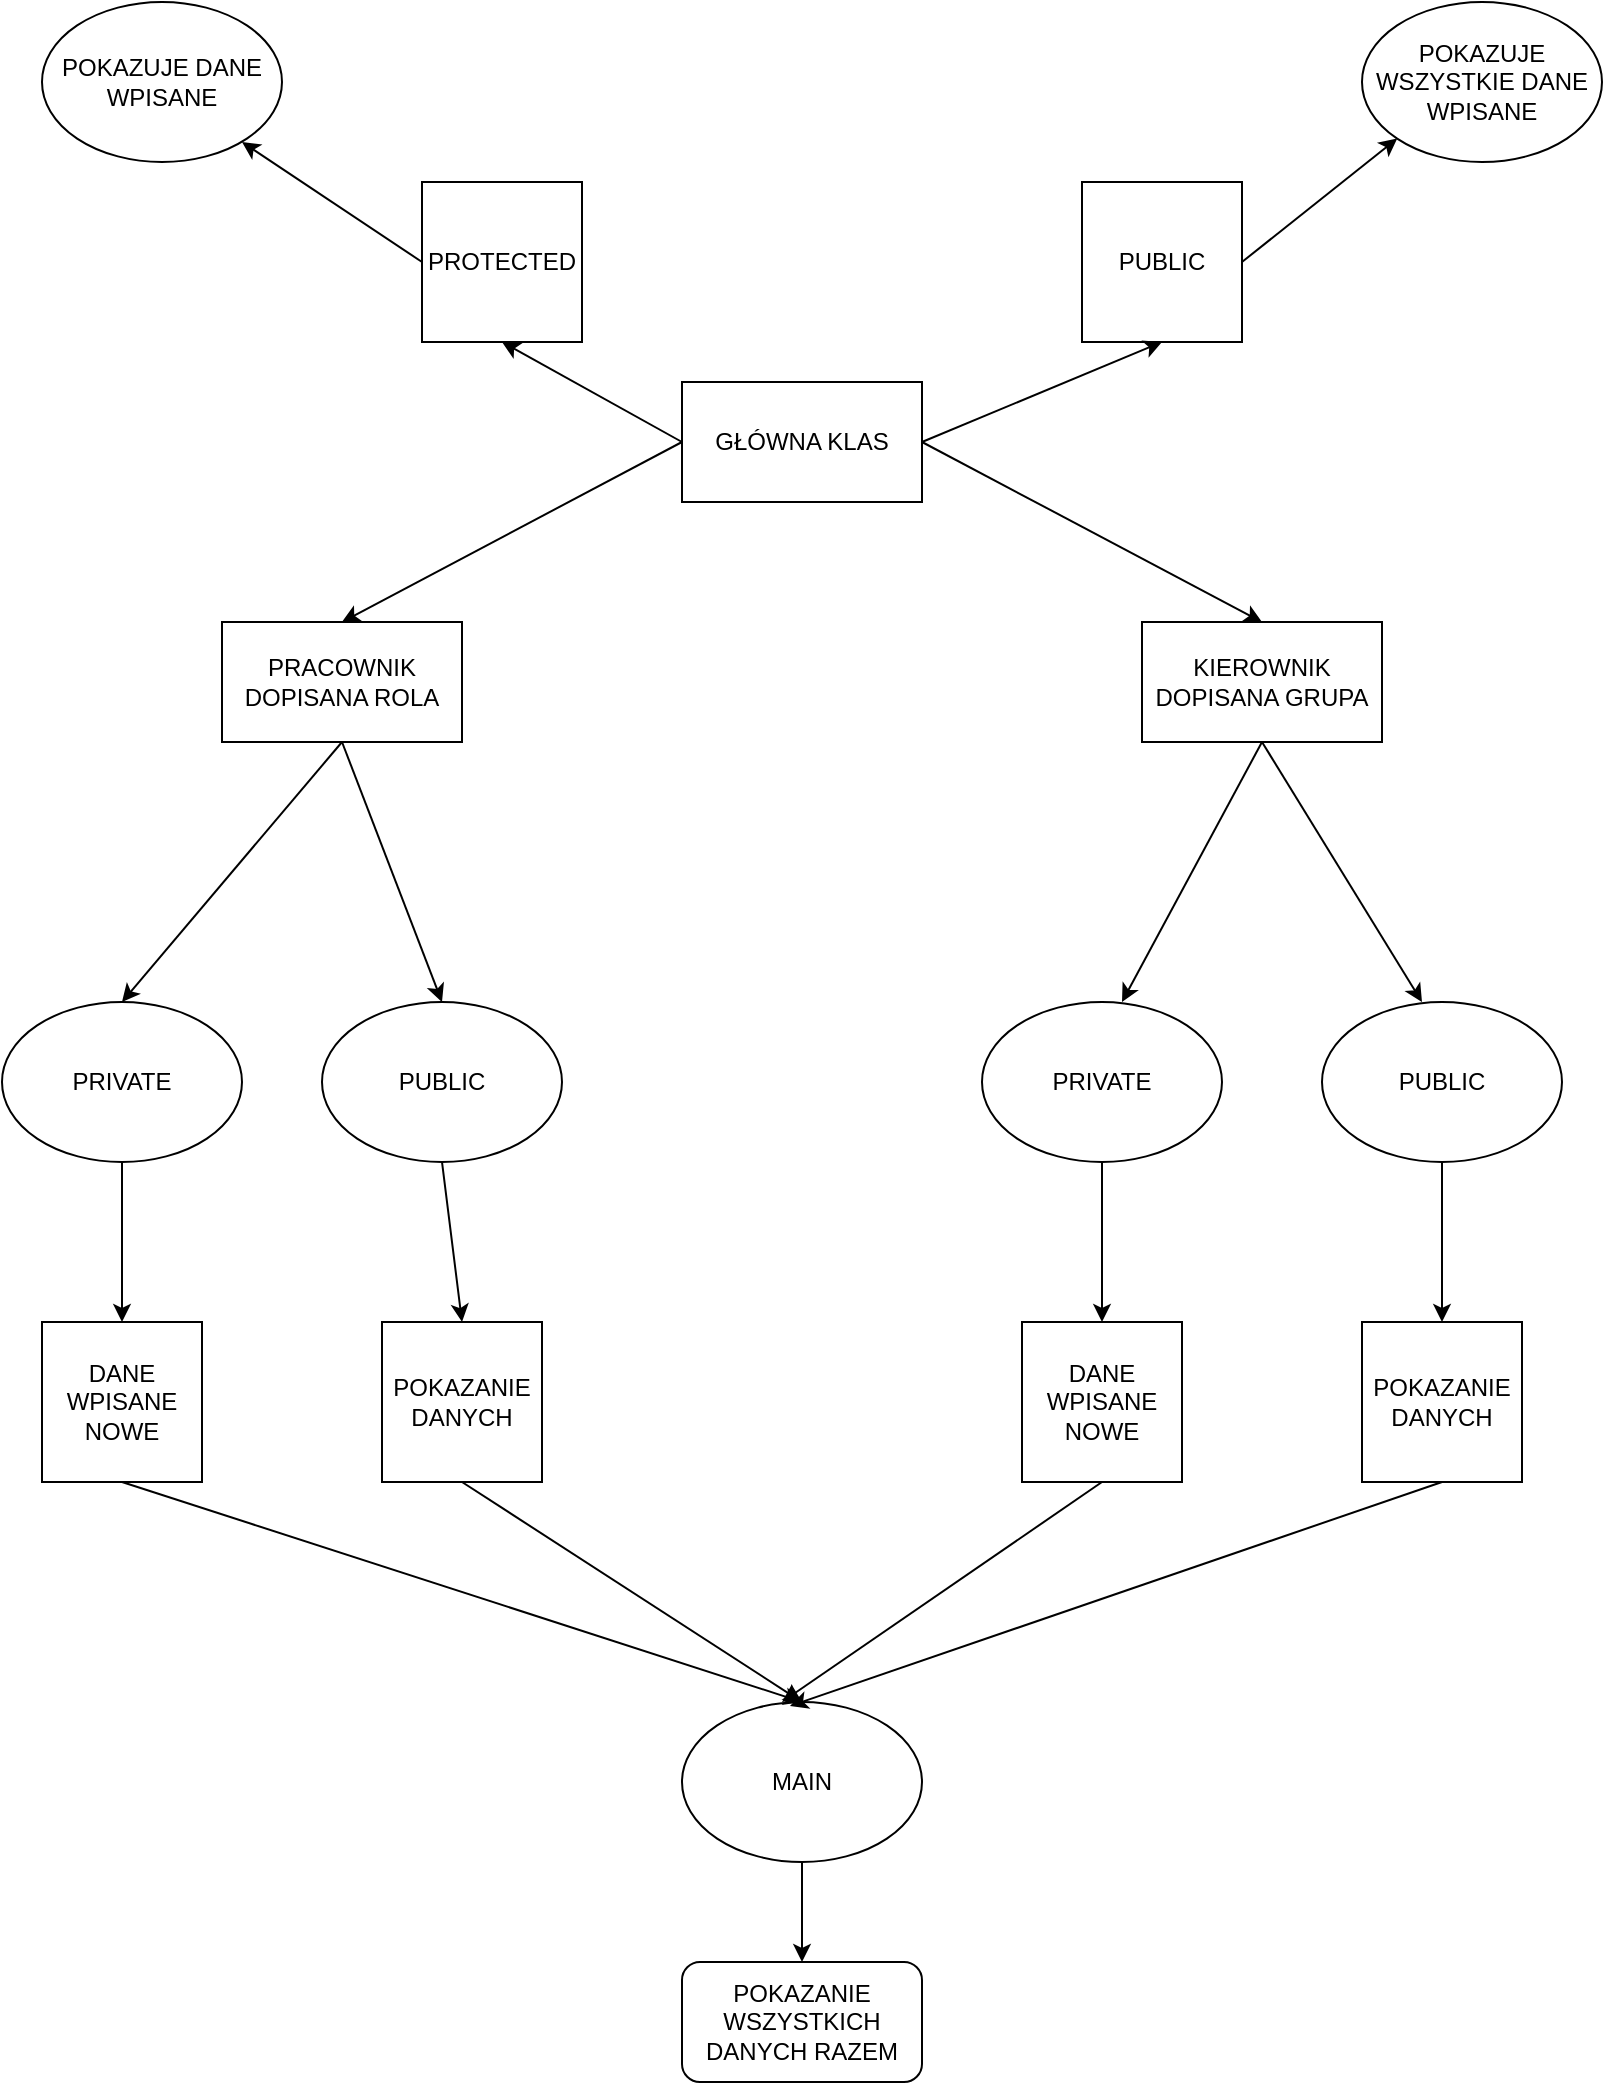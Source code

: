 <mxfile>
    <diagram id="BbSjmM0ClaaHI2LMke9M" name="Strona-1">
        <mxGraphModel dx="1074" dy="649" grid="1" gridSize="10" guides="1" tooltips="1" connect="1" arrows="1" fold="1" page="1" pageScale="1" pageWidth="827" pageHeight="1169" math="0" shadow="0">
            <root>
                <mxCell id="0"/>
                <mxCell id="1" parent="0"/>
                <mxCell id="2" value="GŁÓWNA KLAS" style="rounded=0;whiteSpace=wrap;html=1;" vertex="1" parent="1">
                    <mxGeometry x="340" y="210" width="120" height="60" as="geometry"/>
                </mxCell>
                <mxCell id="3" value="PRACOWNIK&lt;br&gt;DOPISANA ROLA" style="whiteSpace=wrap;html=1;" vertex="1" parent="1">
                    <mxGeometry x="110" y="330" width="120" height="60" as="geometry"/>
                </mxCell>
                <mxCell id="4" value="KIEROWNIK&lt;br&gt;DOPISANA GRUPA" style="whiteSpace=wrap;html=1;" vertex="1" parent="1">
                    <mxGeometry x="570" y="330" width="120" height="60" as="geometry"/>
                </mxCell>
                <mxCell id="5" value="" style="endArrow=classic;html=1;exitX=0;exitY=0.5;exitDx=0;exitDy=0;entryX=0.5;entryY=0;entryDx=0;entryDy=0;" edge="1" parent="1" source="2" target="3">
                    <mxGeometry width="50" height="50" relative="1" as="geometry">
                        <mxPoint x="390" y="360" as="sourcePoint"/>
                        <mxPoint x="440" y="310" as="targetPoint"/>
                    </mxGeometry>
                </mxCell>
                <mxCell id="6" value="" style="endArrow=classic;html=1;exitX=1;exitY=0.5;exitDx=0;exitDy=0;entryX=0.5;entryY=0;entryDx=0;entryDy=0;" edge="1" parent="1" source="2" target="4">
                    <mxGeometry width="50" height="50" relative="1" as="geometry">
                        <mxPoint x="390" y="360" as="sourcePoint"/>
                        <mxPoint x="440" y="310" as="targetPoint"/>
                    </mxGeometry>
                </mxCell>
                <mxCell id="7" value="PROTECTED" style="whiteSpace=wrap;html=1;aspect=fixed;" vertex="1" parent="1">
                    <mxGeometry x="210" y="110" width="80" height="80" as="geometry"/>
                </mxCell>
                <mxCell id="8" value="PUBLIC" style="whiteSpace=wrap;html=1;aspect=fixed;" vertex="1" parent="1">
                    <mxGeometry x="540" y="110" width="80" height="80" as="geometry"/>
                </mxCell>
                <mxCell id="9" value="" style="endArrow=classic;html=1;exitX=0;exitY=0.5;exitDx=0;exitDy=0;entryX=0.5;entryY=1;entryDx=0;entryDy=0;" edge="1" parent="1" source="2" target="7">
                    <mxGeometry width="50" height="50" relative="1" as="geometry">
                        <mxPoint x="390" y="260" as="sourcePoint"/>
                        <mxPoint x="440" y="210" as="targetPoint"/>
                    </mxGeometry>
                </mxCell>
                <mxCell id="10" value="" style="endArrow=classic;html=1;exitX=1;exitY=0.5;exitDx=0;exitDy=0;entryX=0.5;entryY=1;entryDx=0;entryDy=0;" edge="1" parent="1" source="2" target="8">
                    <mxGeometry width="50" height="50" relative="1" as="geometry">
                        <mxPoint x="390" y="260" as="sourcePoint"/>
                        <mxPoint x="440" y="210" as="targetPoint"/>
                    </mxGeometry>
                </mxCell>
                <mxCell id="11" value="" style="endArrow=classic;html=1;exitX=0;exitY=0.5;exitDx=0;exitDy=0;" edge="1" parent="1" source="7">
                    <mxGeometry width="50" height="50" relative="1" as="geometry">
                        <mxPoint x="390" y="260" as="sourcePoint"/>
                        <mxPoint x="120" y="90" as="targetPoint"/>
                    </mxGeometry>
                </mxCell>
                <mxCell id="13" value="POKAZUJE DANE WPISANE" style="ellipse;whiteSpace=wrap;html=1;" vertex="1" parent="1">
                    <mxGeometry x="20" y="20" width="120" height="80" as="geometry"/>
                </mxCell>
                <mxCell id="14" value="POKAZUJE WSZYSTKIE DANE WPISANE" style="ellipse;whiteSpace=wrap;html=1;" vertex="1" parent="1">
                    <mxGeometry x="680" y="20" width="120" height="80" as="geometry"/>
                </mxCell>
                <mxCell id="15" value="" style="endArrow=classic;html=1;exitX=1;exitY=0.5;exitDx=0;exitDy=0;entryX=0;entryY=1;entryDx=0;entryDy=0;" edge="1" parent="1" source="8" target="14">
                    <mxGeometry width="50" height="50" relative="1" as="geometry">
                        <mxPoint x="390" y="250" as="sourcePoint"/>
                        <mxPoint x="440" y="200" as="targetPoint"/>
                    </mxGeometry>
                </mxCell>
                <mxCell id="16" value="" style="endArrow=classic;html=1;exitX=0.5;exitY=1;exitDx=0;exitDy=0;" edge="1" parent="1" source="3">
                    <mxGeometry width="50" height="50" relative="1" as="geometry">
                        <mxPoint x="390" y="520" as="sourcePoint"/>
                        <mxPoint x="60" y="520" as="targetPoint"/>
                    </mxGeometry>
                </mxCell>
                <mxCell id="17" value="" style="endArrow=classic;html=1;exitX=0.5;exitY=1;exitDx=0;exitDy=0;" edge="1" parent="1" source="4">
                    <mxGeometry width="50" height="50" relative="1" as="geometry">
                        <mxPoint x="390" y="520" as="sourcePoint"/>
                        <mxPoint x="560" y="520" as="targetPoint"/>
                    </mxGeometry>
                </mxCell>
                <mxCell id="18" value="" style="endArrow=classic;html=1;exitX=0.5;exitY=1;exitDx=0;exitDy=0;" edge="1" parent="1" source="3">
                    <mxGeometry width="50" height="50" relative="1" as="geometry">
                        <mxPoint x="390" y="520" as="sourcePoint"/>
                        <mxPoint x="220" y="520" as="targetPoint"/>
                    </mxGeometry>
                </mxCell>
                <mxCell id="19" value="" style="endArrow=classic;html=1;exitX=0.5;exitY=1;exitDx=0;exitDy=0;" edge="1" parent="1" source="4">
                    <mxGeometry width="50" height="50" relative="1" as="geometry">
                        <mxPoint x="390" y="520" as="sourcePoint"/>
                        <mxPoint x="710" y="520" as="targetPoint"/>
                    </mxGeometry>
                </mxCell>
                <mxCell id="20" value="PRIVATE" style="ellipse;whiteSpace=wrap;html=1;" vertex="1" parent="1">
                    <mxGeometry y="520" width="120" height="80" as="geometry"/>
                </mxCell>
                <mxCell id="21" value="PUBLIC" style="ellipse;whiteSpace=wrap;html=1;" vertex="1" parent="1">
                    <mxGeometry x="160" y="520" width="120" height="80" as="geometry"/>
                </mxCell>
                <mxCell id="22" value="PRIVATE" style="ellipse;whiteSpace=wrap;html=1;" vertex="1" parent="1">
                    <mxGeometry x="490" y="520" width="120" height="80" as="geometry"/>
                </mxCell>
                <mxCell id="23" value="PUBLIC" style="ellipse;whiteSpace=wrap;html=1;" vertex="1" parent="1">
                    <mxGeometry x="660" y="520" width="120" height="80" as="geometry"/>
                </mxCell>
                <mxCell id="24" value="DANE WPISANE&lt;br&gt;NOWE" style="whiteSpace=wrap;html=1;aspect=fixed;" vertex="1" parent="1">
                    <mxGeometry x="20" y="680" width="80" height="80" as="geometry"/>
                </mxCell>
                <mxCell id="25" value="POKAZANIE DANYCH" style="whiteSpace=wrap;html=1;aspect=fixed;" vertex="1" parent="1">
                    <mxGeometry x="190" y="680" width="80" height="80" as="geometry"/>
                </mxCell>
                <mxCell id="26" value="DANE WPISANE NOWE" style="whiteSpace=wrap;html=1;aspect=fixed;" vertex="1" parent="1">
                    <mxGeometry x="510" y="680" width="80" height="80" as="geometry"/>
                </mxCell>
                <mxCell id="27" value="POKAZANIE DANYCH" style="whiteSpace=wrap;html=1;aspect=fixed;" vertex="1" parent="1">
                    <mxGeometry x="680" y="680" width="80" height="80" as="geometry"/>
                </mxCell>
                <mxCell id="28" value="" style="endArrow=classic;html=1;exitX=0.5;exitY=1;exitDx=0;exitDy=0;entryX=0.5;entryY=0;entryDx=0;entryDy=0;" edge="1" parent="1" source="21" target="25">
                    <mxGeometry width="50" height="50" relative="1" as="geometry">
                        <mxPoint x="390" y="720" as="sourcePoint"/>
                        <mxPoint x="440" y="670" as="targetPoint"/>
                    </mxGeometry>
                </mxCell>
                <mxCell id="29" value="" style="endArrow=classic;html=1;exitX=0.5;exitY=1;exitDx=0;exitDy=0;entryX=0.5;entryY=0;entryDx=0;entryDy=0;" edge="1" parent="1" source="20" target="24">
                    <mxGeometry width="50" height="50" relative="1" as="geometry">
                        <mxPoint x="390" y="720" as="sourcePoint"/>
                        <mxPoint x="440" y="670" as="targetPoint"/>
                    </mxGeometry>
                </mxCell>
                <mxCell id="30" value="" style="endArrow=classic;html=1;exitX=0.5;exitY=1;exitDx=0;exitDy=0;entryX=0.5;entryY=0;entryDx=0;entryDy=0;" edge="1" parent="1" source="22" target="26">
                    <mxGeometry width="50" height="50" relative="1" as="geometry">
                        <mxPoint x="390" y="720" as="sourcePoint"/>
                        <mxPoint x="440" y="670" as="targetPoint"/>
                    </mxGeometry>
                </mxCell>
                <mxCell id="31" value="" style="endArrow=classic;html=1;exitX=0.5;exitY=1;exitDx=0;exitDy=0;entryX=0.5;entryY=0;entryDx=0;entryDy=0;" edge="1" parent="1" source="23" target="27">
                    <mxGeometry width="50" height="50" relative="1" as="geometry">
                        <mxPoint x="390" y="720" as="sourcePoint"/>
                        <mxPoint x="440" y="670" as="targetPoint"/>
                    </mxGeometry>
                </mxCell>
                <mxCell id="32" value="MAIN" style="ellipse;whiteSpace=wrap;html=1;" vertex="1" parent="1">
                    <mxGeometry x="340" y="870" width="120" height="80" as="geometry"/>
                </mxCell>
                <mxCell id="33" value="" style="endArrow=classic;html=1;exitX=0.5;exitY=1;exitDx=0;exitDy=0;entryX=0.5;entryY=0;entryDx=0;entryDy=0;" edge="1" parent="1" source="25" target="32">
                    <mxGeometry width="50" height="50" relative="1" as="geometry">
                        <mxPoint x="390" y="820" as="sourcePoint"/>
                        <mxPoint x="440" y="770" as="targetPoint"/>
                    </mxGeometry>
                </mxCell>
                <mxCell id="34" value="" style="endArrow=classic;html=1;exitX=0.5;exitY=1;exitDx=0;exitDy=0;entryX=0.5;entryY=0;entryDx=0;entryDy=0;" edge="1" parent="1" source="24" target="32">
                    <mxGeometry width="50" height="50" relative="1" as="geometry">
                        <mxPoint x="390" y="820" as="sourcePoint"/>
                        <mxPoint x="440" y="770" as="targetPoint"/>
                    </mxGeometry>
                </mxCell>
                <mxCell id="35" value="" style="endArrow=classic;html=1;exitX=0.5;exitY=1;exitDx=0;exitDy=0;" edge="1" parent="1" source="26">
                    <mxGeometry width="50" height="50" relative="1" as="geometry">
                        <mxPoint x="390" y="820" as="sourcePoint"/>
                        <mxPoint x="390" y="870" as="targetPoint"/>
                    </mxGeometry>
                </mxCell>
                <mxCell id="36" value="" style="endArrow=classic;html=1;exitX=0.5;exitY=1;exitDx=0;exitDy=0;entryX=0.45;entryY=0.025;entryDx=0;entryDy=0;entryPerimeter=0;" edge="1" parent="1" source="27" target="32">
                    <mxGeometry width="50" height="50" relative="1" as="geometry">
                        <mxPoint x="390" y="820" as="sourcePoint"/>
                        <mxPoint x="440" y="770" as="targetPoint"/>
                    </mxGeometry>
                </mxCell>
                <mxCell id="37" value="POKAZANIE WSZYSTKICH DANYCH RAZEM" style="rounded=1;whiteSpace=wrap;html=1;" vertex="1" parent="1">
                    <mxGeometry x="340" y="1000" width="120" height="60" as="geometry"/>
                </mxCell>
                <mxCell id="38" value="" style="endArrow=classic;html=1;exitX=0.5;exitY=1;exitDx=0;exitDy=0;entryX=0.5;entryY=0;entryDx=0;entryDy=0;" edge="1" parent="1" source="32" target="37">
                    <mxGeometry width="50" height="50" relative="1" as="geometry">
                        <mxPoint x="390" y="880" as="sourcePoint"/>
                        <mxPoint x="440" y="830" as="targetPoint"/>
                    </mxGeometry>
                </mxCell>
            </root>
        </mxGraphModel>
    </diagram>
</mxfile>